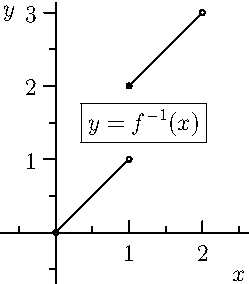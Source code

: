 import geometry;
import graph;
usepackage("amsmath");

real f1(real x) { return x; };
real f2(real x) { return x+1; };
real xmin = 0;
real xmax = 2;
real ymin = 10;
real ymax = -10;
real epsmargin = 0.5;


size(7cm,5cm);


draw(graph(f1,0,1));
draw(graph(f2,1,2));
dot((2,f2(2)),UnFill);
dot((1,f2(1)),Fill);
dot((1,f1(1)),UnFill);
dot((0,f1(0)),Fill);
xlimits(xmin-epsmargin,xmax+epsmargin,Crop);
ylimits(ymin,ymax,Crop);
label("\boxed{y = f^{-1}(x)}", (1.2,1.5));


xaxis("$x$",LeftTicks(NoZero));
yaxis("$y$",LeftTicks(NoZero));

